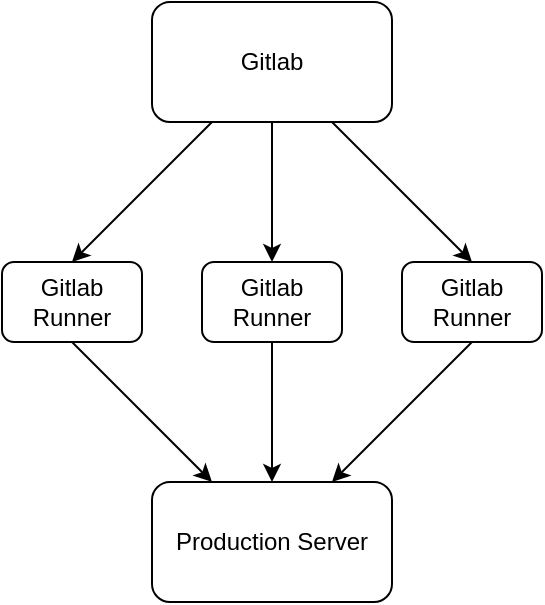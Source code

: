 <mxfile version="23.0.2" type="device">
  <diagram name="Page-1" id="-4PgG6S7v3Z7QVVZDCsz">
    <mxGraphModel dx="989" dy="577" grid="1" gridSize="10" guides="1" tooltips="1" connect="1" arrows="1" fold="1" page="1" pageScale="1" pageWidth="850" pageHeight="1100" math="0" shadow="0">
      <root>
        <mxCell id="0" />
        <mxCell id="1" parent="0" />
        <mxCell id="TXsSzaOKIYau7DHhLyWv-1" value="Gitlab" style="rounded=1;whiteSpace=wrap;html=1;" vertex="1" parent="1">
          <mxGeometry x="390" y="160" width="120" height="60" as="geometry" />
        </mxCell>
        <mxCell id="TXsSzaOKIYau7DHhLyWv-2" value="Gitlab Runner" style="rounded=1;whiteSpace=wrap;html=1;" vertex="1" parent="1">
          <mxGeometry x="315" y="290" width="70" height="40" as="geometry" />
        </mxCell>
        <mxCell id="TXsSzaOKIYau7DHhLyWv-3" value="Gitlab Runner" style="rounded=1;whiteSpace=wrap;html=1;" vertex="1" parent="1">
          <mxGeometry x="415" y="290" width="70" height="40" as="geometry" />
        </mxCell>
        <mxCell id="TXsSzaOKIYau7DHhLyWv-4" value="Gitlab Runner" style="rounded=1;whiteSpace=wrap;html=1;" vertex="1" parent="1">
          <mxGeometry x="515" y="290" width="70" height="40" as="geometry" />
        </mxCell>
        <mxCell id="TXsSzaOKIYau7DHhLyWv-5" value="" style="endArrow=classic;html=1;rounded=0;exitX=0.25;exitY=1;exitDx=0;exitDy=0;entryX=0.5;entryY=0;entryDx=0;entryDy=0;" edge="1" parent="1" source="TXsSzaOKIYau7DHhLyWv-1" target="TXsSzaOKIYau7DHhLyWv-2">
          <mxGeometry width="50" height="50" relative="1" as="geometry">
            <mxPoint x="470" y="300" as="sourcePoint" />
            <mxPoint x="520" y="250" as="targetPoint" />
          </mxGeometry>
        </mxCell>
        <mxCell id="TXsSzaOKIYau7DHhLyWv-6" value="" style="endArrow=classic;html=1;rounded=0;exitX=0.5;exitY=1;exitDx=0;exitDy=0;entryX=0.5;entryY=0;entryDx=0;entryDy=0;" edge="1" parent="1" source="TXsSzaOKIYau7DHhLyWv-1" target="TXsSzaOKIYau7DHhLyWv-3">
          <mxGeometry width="50" height="50" relative="1" as="geometry">
            <mxPoint x="430" y="240" as="sourcePoint" />
            <mxPoint x="360" y="300" as="targetPoint" />
          </mxGeometry>
        </mxCell>
        <mxCell id="TXsSzaOKIYau7DHhLyWv-7" value="" style="endArrow=classic;html=1;rounded=0;exitX=0.75;exitY=1;exitDx=0;exitDy=0;entryX=0.5;entryY=0;entryDx=0;entryDy=0;" edge="1" parent="1" source="TXsSzaOKIYau7DHhLyWv-1" target="TXsSzaOKIYau7DHhLyWv-4">
          <mxGeometry width="50" height="50" relative="1" as="geometry">
            <mxPoint x="460" y="240" as="sourcePoint" />
            <mxPoint x="460" y="300" as="targetPoint" />
          </mxGeometry>
        </mxCell>
        <mxCell id="TXsSzaOKIYau7DHhLyWv-8" value="Production Server" style="rounded=1;whiteSpace=wrap;html=1;" vertex="1" parent="1">
          <mxGeometry x="390" y="400" width="120" height="60" as="geometry" />
        </mxCell>
        <mxCell id="TXsSzaOKIYau7DHhLyWv-9" value="" style="endArrow=classic;html=1;rounded=0;entryX=0.75;entryY=0;entryDx=0;entryDy=0;exitX=0.5;exitY=1;exitDx=0;exitDy=0;" edge="1" parent="1" source="TXsSzaOKIYau7DHhLyWv-4" target="TXsSzaOKIYau7DHhLyWv-8">
          <mxGeometry width="50" height="50" relative="1" as="geometry">
            <mxPoint x="610" y="400" as="sourcePoint" />
            <mxPoint x="660" y="350" as="targetPoint" />
          </mxGeometry>
        </mxCell>
        <mxCell id="TXsSzaOKIYau7DHhLyWv-10" value="" style="endArrow=classic;html=1;rounded=0;entryX=0.5;entryY=0;entryDx=0;entryDy=0;exitX=0.5;exitY=1;exitDx=0;exitDy=0;" edge="1" parent="1" source="TXsSzaOKIYau7DHhLyWv-3" target="TXsSzaOKIYau7DHhLyWv-8">
          <mxGeometry width="50" height="50" relative="1" as="geometry">
            <mxPoint x="560" y="340" as="sourcePoint" />
            <mxPoint x="490" y="420" as="targetPoint" />
          </mxGeometry>
        </mxCell>
        <mxCell id="TXsSzaOKIYau7DHhLyWv-11" value="" style="endArrow=classic;html=1;rounded=0;entryX=0.25;entryY=0;entryDx=0;entryDy=0;exitX=0.5;exitY=1;exitDx=0;exitDy=0;" edge="1" parent="1" source="TXsSzaOKIYau7DHhLyWv-2" target="TXsSzaOKIYau7DHhLyWv-8">
          <mxGeometry width="50" height="50" relative="1" as="geometry">
            <mxPoint x="460" y="340" as="sourcePoint" />
            <mxPoint x="460" y="420" as="targetPoint" />
          </mxGeometry>
        </mxCell>
      </root>
    </mxGraphModel>
  </diagram>
</mxfile>
